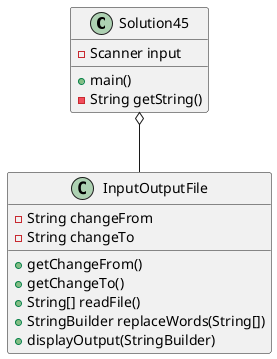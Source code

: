 @startuml
class Solution45 {
    -Scanner input

    +main()
    -String getString()
}
class InputOutputFile {
    -String changeFrom
    -String changeTo

    +getChangeFrom()
    +getChangeTo()
    +String[] readFile()
    +StringBuilder replaceWords(String[])
    +displayOutput(StringBuilder)
        'displaying output will not be tested
}
Solution45 o-- InputOutputFile
@enduml